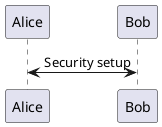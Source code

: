 {
  "sha1": "26uv2s09zcot99ovru4a7k2sm256ycd",
  "insertion": {
    "when": "2024-05-30T20:48:19.914Z",
    "user": "plantuml@gmail.com"
  }
}
@startuml 
Alice<->Bob: Security setup
@enduml
